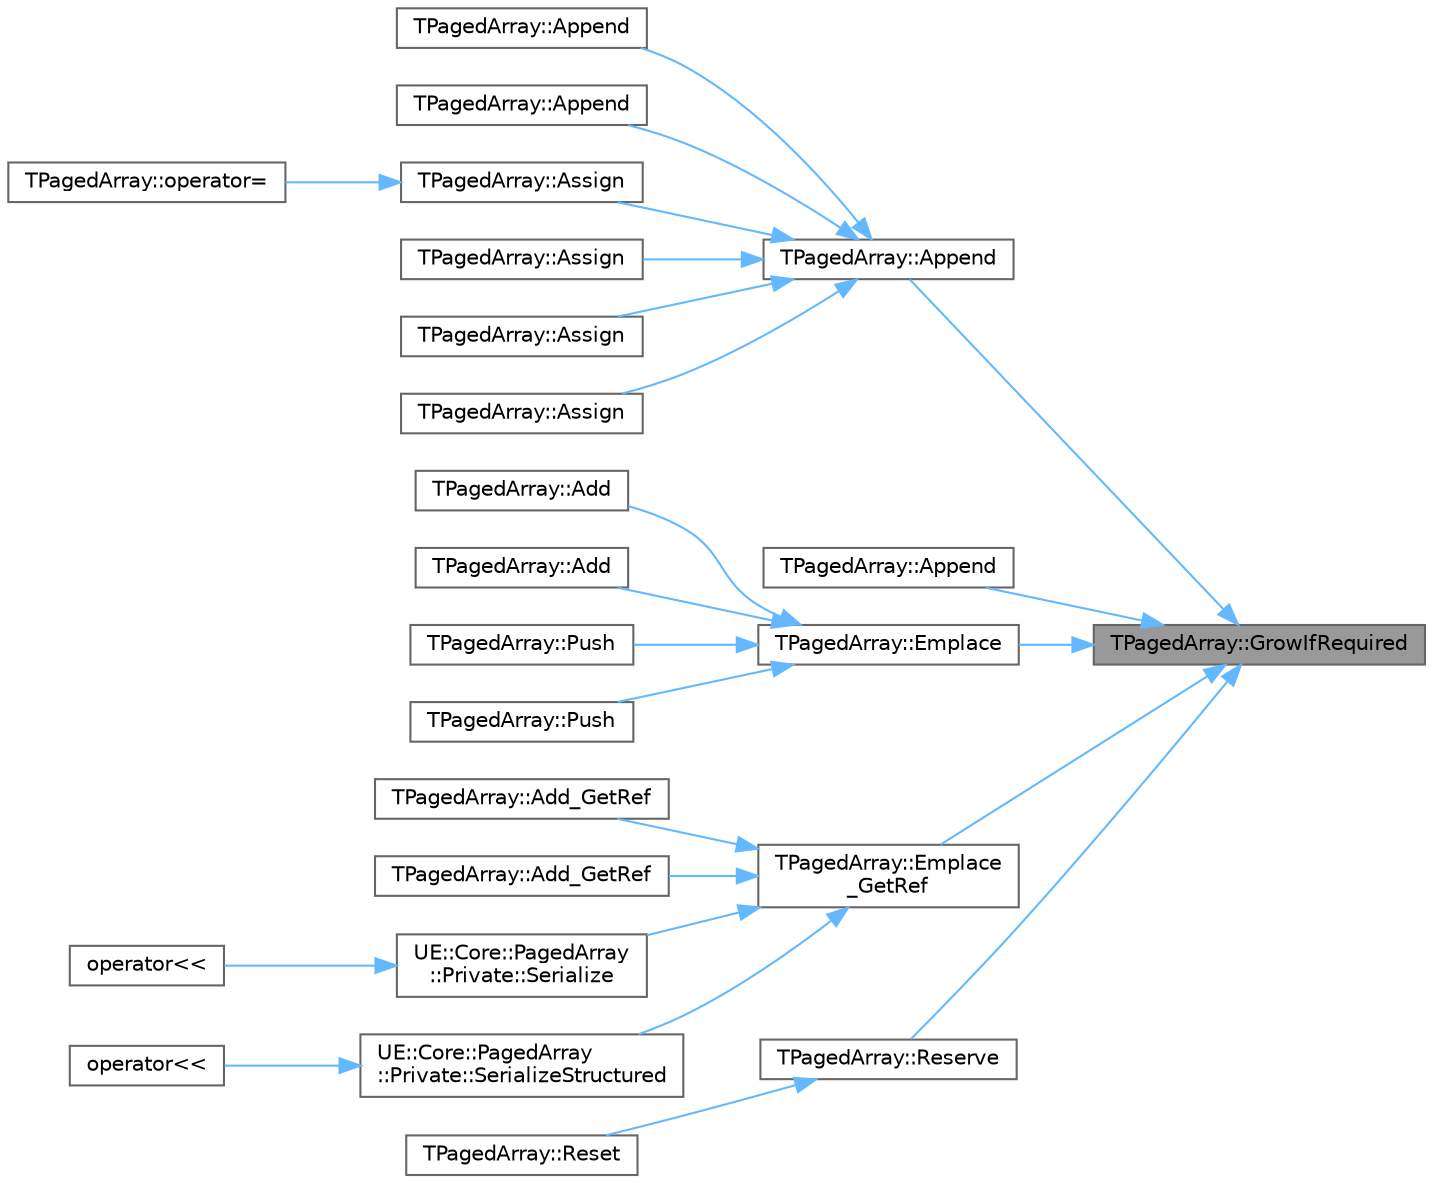 digraph "TPagedArray::GrowIfRequired"
{
 // INTERACTIVE_SVG=YES
 // LATEX_PDF_SIZE
  bgcolor="transparent";
  edge [fontname=Helvetica,fontsize=10,labelfontname=Helvetica,labelfontsize=10];
  node [fontname=Helvetica,fontsize=10,shape=box,height=0.2,width=0.4];
  rankdir="RL";
  Node1 [id="Node000001",label="TPagedArray::GrowIfRequired",height=0.2,width=0.4,color="gray40", fillcolor="grey60", style="filled", fontcolor="black",tooltip=" "];
  Node1 -> Node2 [id="edge1_Node000001_Node000002",dir="back",color="steelblue1",style="solid",tooltip=" "];
  Node2 [id="Node000002",label="TPagedArray::Append",height=0.2,width=0.4,color="grey40", fillcolor="white", style="filled",URL="$d7/d79/classTPagedArray.html#ab3cfbbc001fcde443381e6caaeddfcfc",tooltip=" "];
  Node2 -> Node3 [id="edge2_Node000002_Node000003",dir="back",color="steelblue1",style="solid",tooltip=" "];
  Node3 [id="Node000003",label="TPagedArray::Append",height=0.2,width=0.4,color="grey40", fillcolor="white", style="filled",URL="$d7/d79/classTPagedArray.html#ae427dc87a0e2437af33356c8438f9916",tooltip=" "];
  Node2 -> Node4 [id="edge3_Node000002_Node000004",dir="back",color="steelblue1",style="solid",tooltip=" "];
  Node4 [id="Node000004",label="TPagedArray::Append",height=0.2,width=0.4,color="grey40", fillcolor="white", style="filled",URL="$d7/d79/classTPagedArray.html#aa9d57b9e7e24774531ad0134773f0131",tooltip=" "];
  Node2 -> Node5 [id="edge4_Node000002_Node000005",dir="back",color="steelblue1",style="solid",tooltip=" "];
  Node5 [id="Node000005",label="TPagedArray::Assign",height=0.2,width=0.4,color="grey40", fillcolor="white", style="filled",URL="$d7/d79/classTPagedArray.html#a6a95b0b2ec8d29d0fe5a03717d72f4aa",tooltip="Assigns the parameter contiguous range to this container."];
  Node5 -> Node6 [id="edge5_Node000005_Node000006",dir="back",color="steelblue1",style="solid",tooltip=" "];
  Node6 [id="Node000006",label="TPagedArray::operator=",height=0.2,width=0.4,color="grey40", fillcolor="white", style="filled",URL="$d7/d79/classTPagedArray.html#ab0c0e6f214956bda3c36be5600eaefd9",tooltip=" "];
  Node2 -> Node7 [id="edge6_Node000002_Node000007",dir="back",color="steelblue1",style="solid",tooltip=" "];
  Node7 [id="Node000007",label="TPagedArray::Assign",height=0.2,width=0.4,color="grey40", fillcolor="white", style="filled",URL="$d7/d79/classTPagedArray.html#af16caf45e44f52cd2b31ed6e37c9cd3c",tooltip="Assigns a compatible paged array to this container."];
  Node2 -> Node8 [id="edge7_Node000002_Node000008",dir="back",color="steelblue1",style="solid",tooltip=" "];
  Node8 [id="Node000008",label="TPagedArray::Assign",height=0.2,width=0.4,color="grey40", fillcolor="white", style="filled",URL="$d7/d79/classTPagedArray.html#a44361f891e94c8444eeef330ecd144e8",tooltip=" "];
  Node2 -> Node9 [id="edge8_Node000002_Node000009",dir="back",color="steelblue1",style="solid",tooltip=" "];
  Node9 [id="Node000009",label="TPagedArray::Assign",height=0.2,width=0.4,color="grey40", fillcolor="white", style="filled",URL="$d7/d79/classTPagedArray.html#a5dd7d143e27344c607ab41c478dc1565",tooltip=" "];
  Node1 -> Node10 [id="edge9_Node000001_Node000010",dir="back",color="steelblue1",style="solid",tooltip=" "];
  Node10 [id="Node000010",label="TPagedArray::Append",height=0.2,width=0.4,color="grey40", fillcolor="white", style="filled",URL="$d7/d79/classTPagedArray.html#a955ca7ecd13df3a98fc687b1dadacf6b",tooltip=" "];
  Node1 -> Node11 [id="edge10_Node000001_Node000011",dir="back",color="steelblue1",style="solid",tooltip=" "];
  Node11 [id="Node000011",label="TPagedArray::Emplace",height=0.2,width=0.4,color="grey40", fillcolor="white", style="filled",URL="$d7/d79/classTPagedArray.html#aecd63721676603d87c2dc9f7623064e1",tooltip=" "];
  Node11 -> Node12 [id="edge11_Node000011_Node000012",dir="back",color="steelblue1",style="solid",tooltip=" "];
  Node12 [id="Node000012",label="TPagedArray::Add",height=0.2,width=0.4,color="grey40", fillcolor="white", style="filled",URL="$d7/d79/classTPagedArray.html#a296647eecbefcbfe42e81380c5fac41a",tooltip=" "];
  Node11 -> Node13 [id="edge12_Node000011_Node000013",dir="back",color="steelblue1",style="solid",tooltip=" "];
  Node13 [id="Node000013",label="TPagedArray::Add",height=0.2,width=0.4,color="grey40", fillcolor="white", style="filled",URL="$d7/d79/classTPagedArray.html#aba0815fbac55aca61ea54793f715db10",tooltip=" "];
  Node11 -> Node14 [id="edge13_Node000011_Node000014",dir="back",color="steelblue1",style="solid",tooltip=" "];
  Node14 [id="Node000014",label="TPagedArray::Push",height=0.2,width=0.4,color="grey40", fillcolor="white", style="filled",URL="$d7/d79/classTPagedArray.html#afabc1c91c3b798533785532606a3a1d2",tooltip=" "];
  Node11 -> Node15 [id="edge14_Node000011_Node000015",dir="back",color="steelblue1",style="solid",tooltip=" "];
  Node15 [id="Node000015",label="TPagedArray::Push",height=0.2,width=0.4,color="grey40", fillcolor="white", style="filled",URL="$d7/d79/classTPagedArray.html#ae24f85c10aeccbca9da7658ae0bb6948",tooltip=" "];
  Node1 -> Node16 [id="edge15_Node000001_Node000016",dir="back",color="steelblue1",style="solid",tooltip=" "];
  Node16 [id="Node000016",label="TPagedArray::Emplace\l_GetRef",height=0.2,width=0.4,color="grey40", fillcolor="white", style="filled",URL="$d7/d79/classTPagedArray.html#aee10d3ea660a717961e98949983a8e5c",tooltip=" "];
  Node16 -> Node17 [id="edge16_Node000016_Node000017",dir="back",color="steelblue1",style="solid",tooltip=" "];
  Node17 [id="Node000017",label="TPagedArray::Add_GetRef",height=0.2,width=0.4,color="grey40", fillcolor="white", style="filled",URL="$d7/d79/classTPagedArray.html#ab75e9500a65366118359ebadc8e6134c",tooltip=" "];
  Node16 -> Node18 [id="edge17_Node000016_Node000018",dir="back",color="steelblue1",style="solid",tooltip=" "];
  Node18 [id="Node000018",label="TPagedArray::Add_GetRef",height=0.2,width=0.4,color="grey40", fillcolor="white", style="filled",URL="$d7/d79/classTPagedArray.html#abe83f7fc25f11cfaa00462fa2abaff84",tooltip=" "];
  Node16 -> Node19 [id="edge18_Node000016_Node000019",dir="back",color="steelblue1",style="solid",tooltip=" "];
  Node19 [id="Node000019",label="UE::Core::PagedArray\l::Private::Serialize",height=0.2,width=0.4,color="grey40", fillcolor="white", style="filled",URL="$de/d85/namespaceUE_1_1Core_1_1PagedArray_1_1Private.html#ad3c1f39e1faabe46aab502f06acc2a34",tooltip="Serializer."];
  Node19 -> Node20 [id="edge19_Node000019_Node000020",dir="back",color="steelblue1",style="solid",tooltip=" "];
  Node20 [id="Node000020",label="operator\<\<",height=0.2,width=0.4,color="grey40", fillcolor="white", style="filled",URL="$db/d0b/Runtime_2Core_2Public_2Containers_2PagedArray_8h.html#ab0532909fc7fb71796b2306ce3fd1596",tooltip="Serializer."];
  Node16 -> Node21 [id="edge20_Node000016_Node000021",dir="back",color="steelblue1",style="solid",tooltip=" "];
  Node21 [id="Node000021",label="UE::Core::PagedArray\l::Private::SerializeStructured",height=0.2,width=0.4,color="grey40", fillcolor="white", style="filled",URL="$de/d85/namespaceUE_1_1Core_1_1PagedArray_1_1Private.html#a7465d89bc6a2ae1b4125f893a99e1d83",tooltip="Structured archive serializer."];
  Node21 -> Node22 [id="edge21_Node000021_Node000022",dir="back",color="steelblue1",style="solid",tooltip=" "];
  Node22 [id="Node000022",label="operator\<\<",height=0.2,width=0.4,color="grey40", fillcolor="white", style="filled",URL="$db/d0b/Runtime_2Core_2Public_2Containers_2PagedArray_8h.html#abd9ea84a494c08b985861d4df3c7152f",tooltip="Structured archive serializer."];
  Node1 -> Node23 [id="edge22_Node000001_Node000023",dir="back",color="steelblue1",style="solid",tooltip=" "];
  Node23 [id="Node000023",label="TPagedArray::Reserve",height=0.2,width=0.4,color="grey40", fillcolor="white", style="filled",URL="$d7/d79/classTPagedArray.html#a5a93a3e39821c675fb1bb8dcd220a39e",tooltip=" "];
  Node23 -> Node24 [id="edge23_Node000023_Node000024",dir="back",color="steelblue1",style="solid",tooltip=" "];
  Node24 [id="Node000024",label="TPagedArray::Reset",height=0.2,width=0.4,color="grey40", fillcolor="white", style="filled",URL="$d7/d79/classTPagedArray.html#a080911953c10df040f94cc6ff6b138be",tooltip=" "];
}
